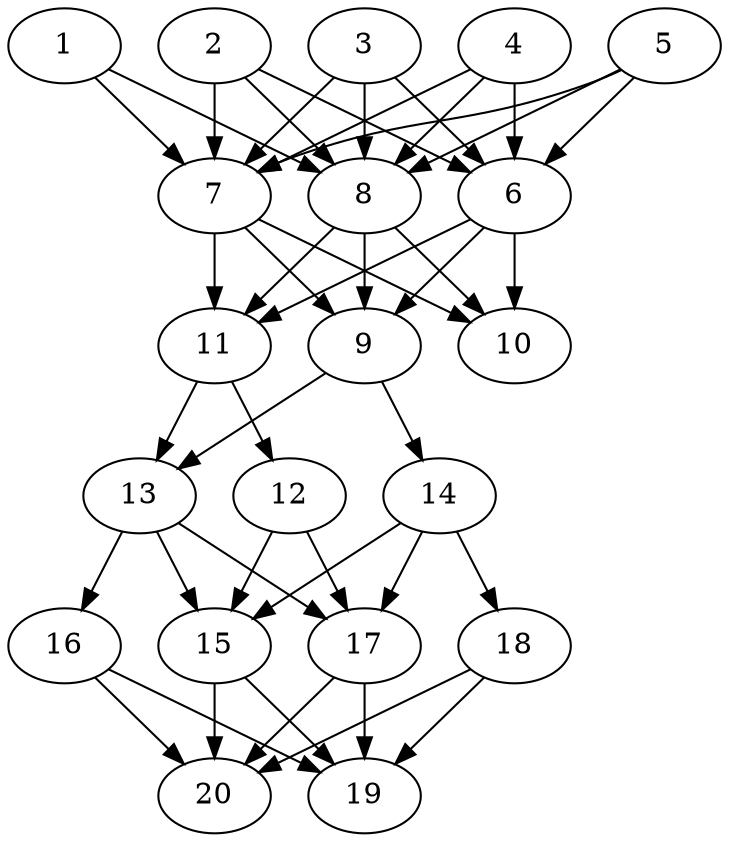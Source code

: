 // DAG automatically generated by daggen at Thu Oct  3 13:58:43 2019
// ./daggen --dot -n 20 --ccr 0.4 --fat 0.5 --regular 0.7 --density 0.9 --mindata 5242880 --maxdata 52428800 
digraph G {
  1 [size="70054400", alpha="0.00", expect_size="28021760"] 
  1 -> 7 [size ="28021760"]
  1 -> 8 [size ="28021760"]
  2 [size="29025280", alpha="0.00", expect_size="11610112"] 
  2 -> 6 [size ="11610112"]
  2 -> 7 [size ="11610112"]
  2 -> 8 [size ="11610112"]
  3 [size="80565760", alpha="0.07", expect_size="32226304"] 
  3 -> 6 [size ="32226304"]
  3 -> 7 [size ="32226304"]
  3 -> 8 [size ="32226304"]
  4 [size="120642560", alpha="0.05", expect_size="48257024"] 
  4 -> 6 [size ="48257024"]
  4 -> 7 [size ="48257024"]
  4 -> 8 [size ="48257024"]
  5 [size="89658880", alpha="0.03", expect_size="35863552"] 
  5 -> 6 [size ="35863552"]
  5 -> 7 [size ="35863552"]
  5 -> 8 [size ="35863552"]
  6 [size="67824640", alpha="0.10", expect_size="27129856"] 
  6 -> 9 [size ="27129856"]
  6 -> 10 [size ="27129856"]
  6 -> 11 [size ="27129856"]
  7 [size="127306240", alpha="0.00", expect_size="50922496"] 
  7 -> 9 [size ="50922496"]
  7 -> 10 [size ="50922496"]
  7 -> 11 [size ="50922496"]
  8 [size="113472000", alpha="0.09", expect_size="45388800"] 
  8 -> 9 [size ="45388800"]
  8 -> 10 [size ="45388800"]
  8 -> 11 [size ="45388800"]
  9 [size="33103360", alpha="0.14", expect_size="13241344"] 
  9 -> 13 [size ="13241344"]
  9 -> 14 [size ="13241344"]
  10 [size="75235840", alpha="0.05", expect_size="30094336"] 
  11 [size="121756160", alpha="0.03", expect_size="48702464"] 
  11 -> 12 [size ="48702464"]
  11 -> 13 [size ="48702464"]
  12 [size="123888640", alpha="0.14", expect_size="49555456"] 
  12 -> 15 [size ="49555456"]
  12 -> 17 [size ="49555456"]
  13 [size="124672000", alpha="0.19", expect_size="49868800"] 
  13 -> 15 [size ="49868800"]
  13 -> 16 [size ="49868800"]
  13 -> 17 [size ="49868800"]
  14 [size="46394880", alpha="0.13", expect_size="18557952"] 
  14 -> 15 [size ="18557952"]
  14 -> 17 [size ="18557952"]
  14 -> 18 [size ="18557952"]
  15 [size="77900800", alpha="0.01", expect_size="31160320"] 
  15 -> 19 [size ="31160320"]
  15 -> 20 [size ="31160320"]
  16 [size="93452800", alpha="0.15", expect_size="37381120"] 
  16 -> 19 [size ="37381120"]
  16 -> 20 [size ="37381120"]
  17 [size="34859520", alpha="0.02", expect_size="13943808"] 
  17 -> 19 [size ="13943808"]
  17 -> 20 [size ="13943808"]
  18 [size="36098560", alpha="0.17", expect_size="14439424"] 
  18 -> 19 [size ="14439424"]
  18 -> 20 [size ="14439424"]
  19 [size="92067840", alpha="0.11", expect_size="36827136"] 
  20 [size="54653440", alpha="0.15", expect_size="21861376"] 
}
